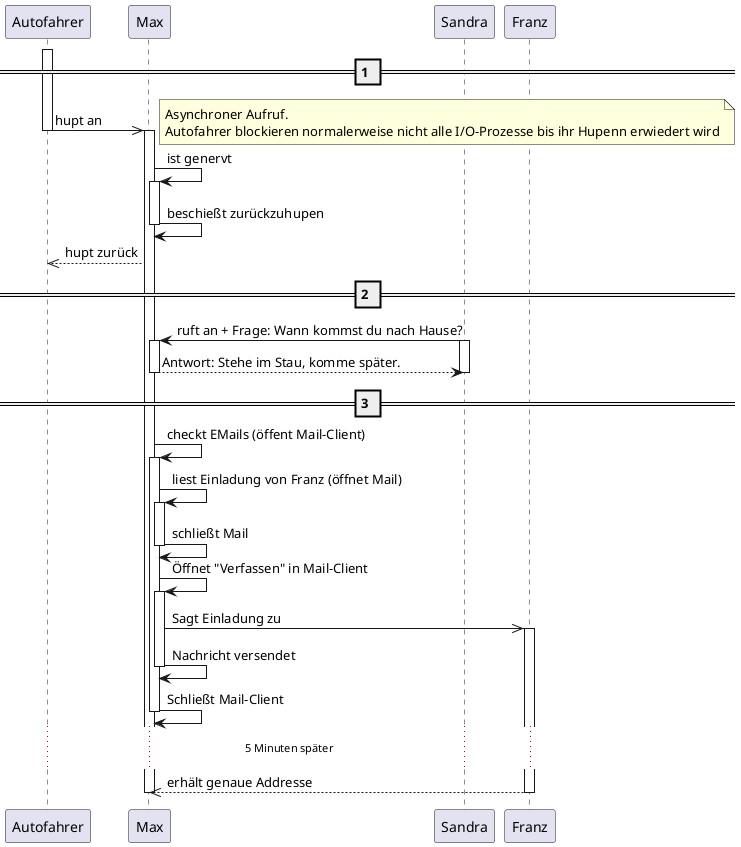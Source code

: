 @startuml Uebungseinheit 2 - Aufgabe 1

== 1 ==
activate Autofahrer
Autofahrer ->> Max : hupt an
deactivate Autofahrer

activate Max
note right : Asynchroner Aufruf. \nAutofahrer blockieren normalerweise nicht alle I/O-Prozesse bis ihr Hupenn erwiedert wird
Max -> Max++ : ist genervt
Max -> Max-- : beschießt zurückzuhupen
Max -->> Autofahrer : hupt zurück

== 2 ==
Sandra -> Max : ruft an + Frage: Wann kommst du nach Hause? 
activate Sandra
activate Max
Max --> Sandra : Antwort: Stehe im Stau, komme später.
deactivate Max
deactivate Sandra
== 3 == 

Max -> Max++ : checkt EMails (öffent Mail-Client)
Max -> Max++ : liest Einladung von Franz (öffnet Mail)
Max -> Max-- : schließt Mail
Max -> Max++ : Öffnet "Verfassen" in Mail-Client
Max ->> Franz++ : Sagt Einladung zu
Max -> Max-- : Nachricht versendet
Max -> Max-- : Schließt Mail-Client
...5 Minuten später...
Franz -->> Max : erhält genaue Addresse
deactivate Franz
deactivate Max
@enduml